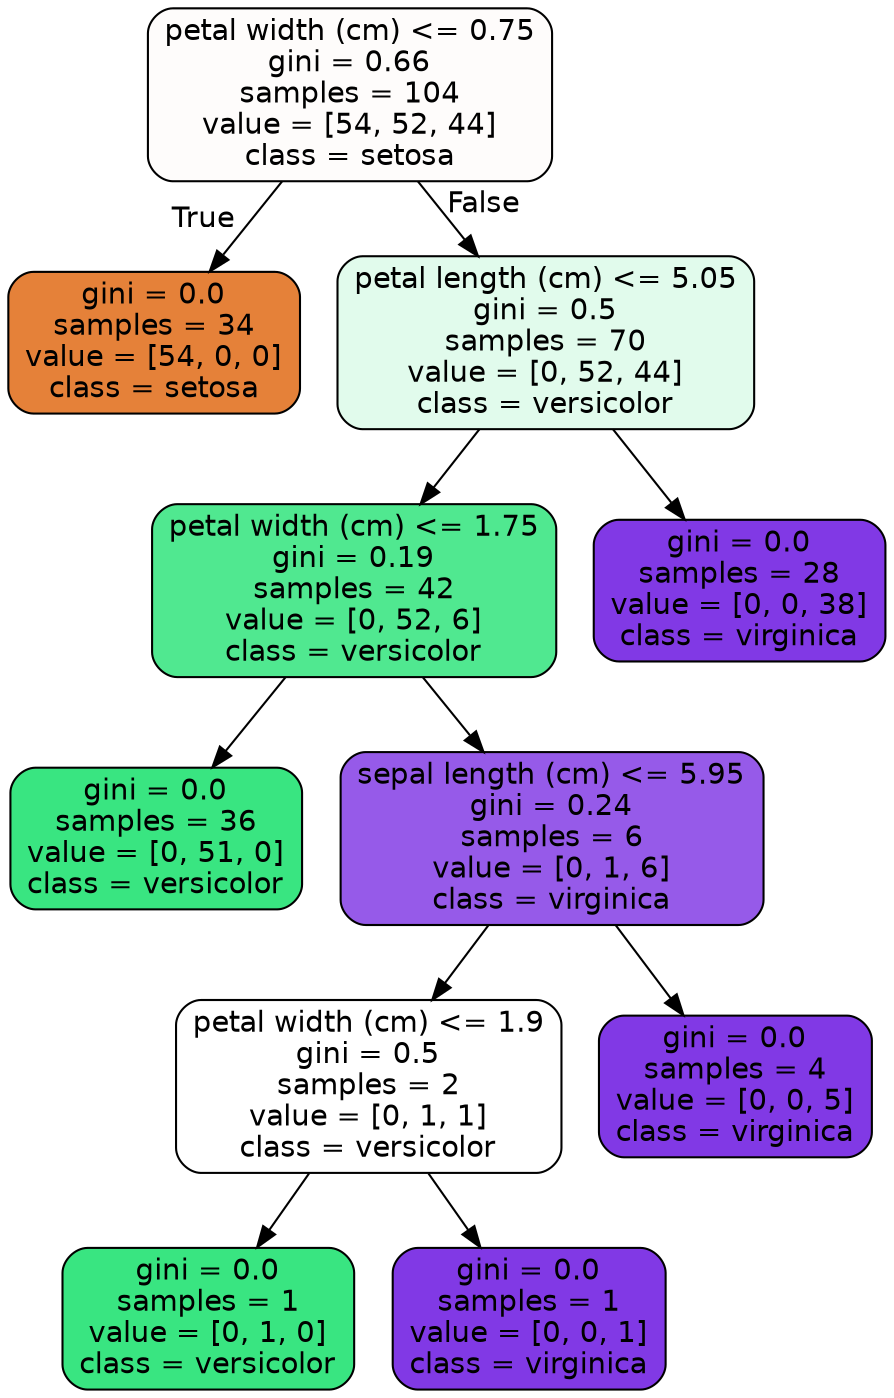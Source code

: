digraph Tree {
node [shape=box, style="filled, rounded", color="black", fontname=helvetica] ;
edge [fontname=helvetica] ;
0 [label="petal width (cm) <= 0.75\ngini = 0.66\nsamples = 104\nvalue = [54, 52, 44]\nclass = setosa", fillcolor="#fefcfb"] ;
1 [label="gini = 0.0\nsamples = 34\nvalue = [54, 0, 0]\nclass = setosa", fillcolor="#e58139"] ;
0 -> 1 [labeldistance=2.5, labelangle=45, headlabel="True"] ;
2 [label="petal length (cm) <= 5.05\ngini = 0.5\nsamples = 70\nvalue = [0, 52, 44]\nclass = versicolor", fillcolor="#e1fbec"] ;
0 -> 2 [labeldistance=2.5, labelangle=-45, headlabel="False"] ;
3 [label="petal width (cm) <= 1.75\ngini = 0.19\nsamples = 42\nvalue = [0, 52, 6]\nclass = versicolor", fillcolor="#50e890"] ;
2 -> 3 ;
4 [label="gini = 0.0\nsamples = 36\nvalue = [0, 51, 0]\nclass = versicolor", fillcolor="#39e581"] ;
3 -> 4 ;
5 [label="sepal length (cm) <= 5.95\ngini = 0.24\nsamples = 6\nvalue = [0, 1, 6]\nclass = virginica", fillcolor="#965ae9"] ;
3 -> 5 ;
6 [label="petal width (cm) <= 1.9\ngini = 0.5\nsamples = 2\nvalue = [0, 1, 1]\nclass = versicolor", fillcolor="#ffffff"] ;
5 -> 6 ;
7 [label="gini = 0.0\nsamples = 1\nvalue = [0, 1, 0]\nclass = versicolor", fillcolor="#39e581"] ;
6 -> 7 ;
8 [label="gini = 0.0\nsamples = 1\nvalue = [0, 0, 1]\nclass = virginica", fillcolor="#8139e5"] ;
6 -> 8 ;
9 [label="gini = 0.0\nsamples = 4\nvalue = [0, 0, 5]\nclass = virginica", fillcolor="#8139e5"] ;
5 -> 9 ;
10 [label="gini = 0.0\nsamples = 28\nvalue = [0, 0, 38]\nclass = virginica", fillcolor="#8139e5"] ;
2 -> 10 ;
}